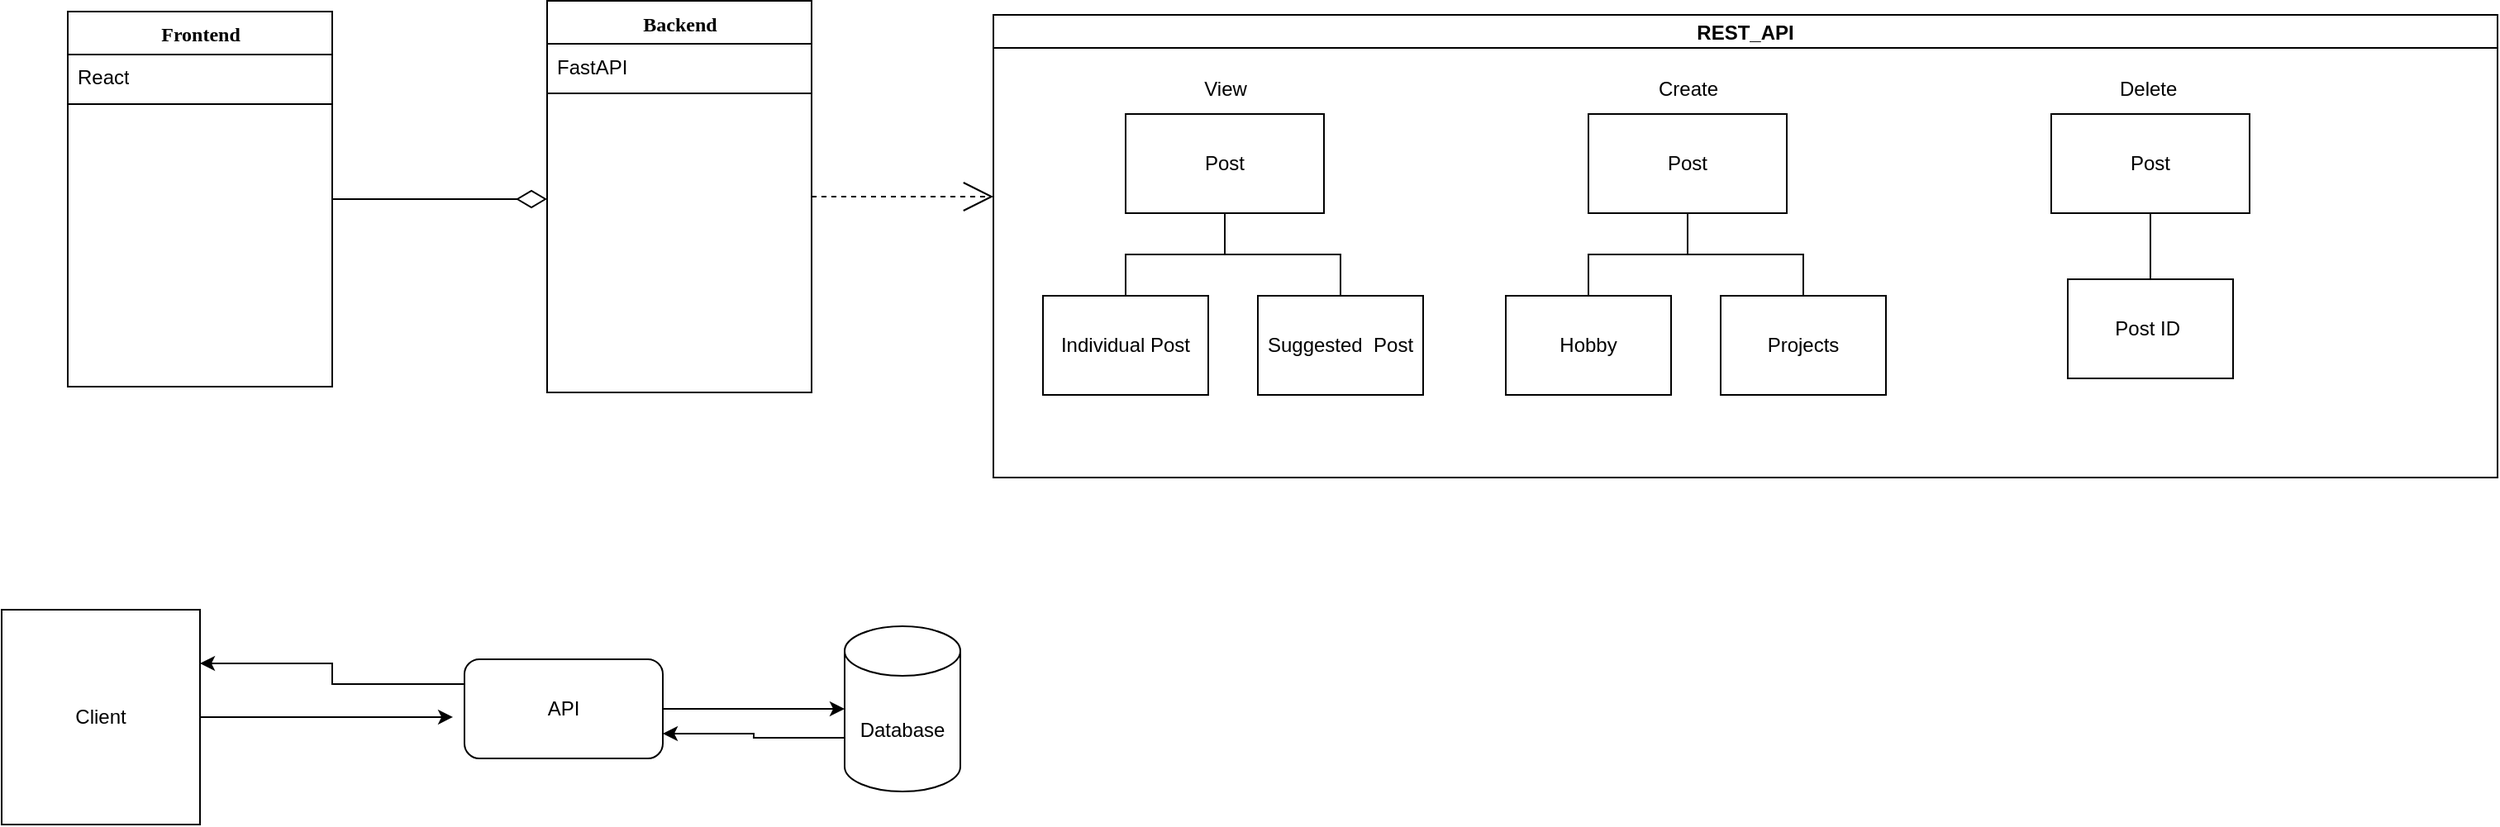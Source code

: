 <mxfile version="24.4.9" type="github">
  <diagram name="Page-1" id="9f46799a-70d6-7492-0946-bef42562c5a5">
    <mxGraphModel dx="2100" dy="1114" grid="1" gridSize="10" guides="1" tooltips="1" connect="1" arrows="1" fold="1" page="1" pageScale="1" pageWidth="1100" pageHeight="850" background="none" math="0" shadow="0">
      <root>
        <mxCell id="0" />
        <mxCell id="1" parent="0" />
        <mxCell id="78961159f06e98e8-17" value="Frontend" style="swimlane;html=1;fontStyle=1;align=center;verticalAlign=top;childLayout=stackLayout;horizontal=1;startSize=26;horizontalStack=0;resizeParent=1;resizeLast=0;collapsible=1;marginBottom=0;swimlaneFillColor=#ffffff;rounded=0;shadow=0;comic=0;labelBackgroundColor=none;strokeWidth=1;fillColor=none;fontFamily=Verdana;fontSize=12" parent="1" vertex="1">
          <mxGeometry x="70" y="108" width="160" height="227" as="geometry" />
        </mxCell>
        <mxCell id="78961159f06e98e8-21" value="React" style="text;html=1;strokeColor=none;fillColor=none;align=left;verticalAlign=top;spacingLeft=4;spacingRight=4;whiteSpace=wrap;overflow=hidden;rotatable=0;points=[[0,0.5],[1,0.5]];portConstraint=eastwest;" parent="78961159f06e98e8-17" vertex="1">
          <mxGeometry y="26" width="160" height="26" as="geometry" />
        </mxCell>
        <mxCell id="78961159f06e98e8-19" value="" style="line;html=1;strokeWidth=1;fillColor=none;align=left;verticalAlign=middle;spacingTop=-1;spacingLeft=3;spacingRight=3;rotatable=0;labelPosition=right;points=[];portConstraint=eastwest;" parent="78961159f06e98e8-17" vertex="1">
          <mxGeometry y="52" width="160" height="8" as="geometry" />
        </mxCell>
        <mxCell id="78961159f06e98e8-122" style="edgeStyle=elbowEdgeStyle;html=1;labelBackgroundColor=none;startFill=0;startSize=8;endArrow=open;endFill=0;endSize=16;fontFamily=Verdana;fontSize=12;elbow=vertical;dashed=1;" parent="1" source="78961159f06e98e8-30" edge="1">
          <mxGeometry relative="1" as="geometry">
            <mxPoint x="630" y="220.294" as="targetPoint" />
            <Array as="points">
              <mxPoint x="620" y="220" />
            </Array>
          </mxGeometry>
        </mxCell>
        <mxCell id="78961159f06e98e8-30" value="Backend" style="swimlane;html=1;fontStyle=1;align=center;verticalAlign=top;childLayout=stackLayout;horizontal=1;startSize=26;horizontalStack=0;resizeParent=1;resizeLast=0;collapsible=1;marginBottom=0;swimlaneFillColor=#ffffff;rounded=0;shadow=0;comic=0;labelBackgroundColor=none;strokeWidth=1;fillColor=none;fontFamily=Verdana;fontSize=12" parent="1" vertex="1">
          <mxGeometry x="360" y="101.5" width="160" height="237" as="geometry" />
        </mxCell>
        <mxCell id="78961159f06e98e8-31" value="FastAPI" style="text;html=1;strokeColor=none;fillColor=none;align=left;verticalAlign=top;spacingLeft=4;spacingRight=4;whiteSpace=wrap;overflow=hidden;rotatable=0;points=[[0,0.5],[1,0.5]];portConstraint=eastwest;" parent="78961159f06e98e8-30" vertex="1">
          <mxGeometry y="26" width="160" height="26" as="geometry" />
        </mxCell>
        <mxCell id="78961159f06e98e8-38" value="" style="line;html=1;strokeWidth=1;fillColor=none;align=left;verticalAlign=middle;spacingTop=-1;spacingLeft=3;spacingRight=3;rotatable=0;labelPosition=right;points=[];portConstraint=eastwest;" parent="78961159f06e98e8-30" vertex="1">
          <mxGeometry y="52" width="160" height="8" as="geometry" />
        </mxCell>
        <mxCell id="78961159f06e98e8-121" style="edgeStyle=elbowEdgeStyle;html=1;labelBackgroundColor=none;startFill=0;startSize=8;endArrow=diamondThin;endFill=0;endSize=16;fontFamily=Verdana;fontSize=12;elbow=vertical;" parent="1" source="78961159f06e98e8-17" target="78961159f06e98e8-30" edge="1">
          <mxGeometry relative="1" as="geometry">
            <mxPoint x="250" y="259.882" as="sourcePoint" />
          </mxGeometry>
        </mxCell>
        <mxCell id="jgwLFewghBxrBhf2A3Yx-13" style="edgeStyle=orthogonalEdgeStyle;rounded=0;orthogonalLoop=1;jettySize=auto;html=1;exitX=0;exitY=0;exitDx=0;exitDy=67.5;exitPerimeter=0;entryX=1;entryY=0.75;entryDx=0;entryDy=0;" edge="1" parent="1" source="jgwLFewghBxrBhf2A3Yx-2" target="jgwLFewghBxrBhf2A3Yx-4">
          <mxGeometry relative="1" as="geometry" />
        </mxCell>
        <mxCell id="jgwLFewghBxrBhf2A3Yx-2" value="Database" style="shape=cylinder3;whiteSpace=wrap;html=1;boundedLbl=1;backgroundOutline=1;size=15;" vertex="1" parent="1">
          <mxGeometry x="540" y="480" width="70" height="100" as="geometry" />
        </mxCell>
        <mxCell id="jgwLFewghBxrBhf2A3Yx-3" value="Client" style="rounded=0;whiteSpace=wrap;html=1;" vertex="1" parent="1">
          <mxGeometry x="30" y="470" width="120" height="130" as="geometry" />
        </mxCell>
        <mxCell id="jgwLFewghBxrBhf2A3Yx-11" style="edgeStyle=orthogonalEdgeStyle;rounded=0;orthogonalLoop=1;jettySize=auto;html=1;entryX=1;entryY=0.25;entryDx=0;entryDy=0;exitX=0;exitY=0.25;exitDx=0;exitDy=0;" edge="1" parent="1" source="jgwLFewghBxrBhf2A3Yx-4" target="jgwLFewghBxrBhf2A3Yx-3">
          <mxGeometry relative="1" as="geometry" />
        </mxCell>
        <mxCell id="jgwLFewghBxrBhf2A3Yx-4" value="API" style="rounded=1;whiteSpace=wrap;html=1;" vertex="1" parent="1">
          <mxGeometry x="310" y="500" width="120" height="60" as="geometry" />
        </mxCell>
        <mxCell id="jgwLFewghBxrBhf2A3Yx-6" style="edgeStyle=orthogonalEdgeStyle;rounded=0;orthogonalLoop=1;jettySize=auto;html=1;exitX=1;exitY=0.5;exitDx=0;exitDy=0;entryX=-0.058;entryY=0.583;entryDx=0;entryDy=0;entryPerimeter=0;" edge="1" parent="1" source="jgwLFewghBxrBhf2A3Yx-3" target="jgwLFewghBxrBhf2A3Yx-4">
          <mxGeometry relative="1" as="geometry" />
        </mxCell>
        <mxCell id="jgwLFewghBxrBhf2A3Yx-7" style="edgeStyle=orthogonalEdgeStyle;rounded=0;orthogonalLoop=1;jettySize=auto;html=1;entryX=0;entryY=0.5;entryDx=0;entryDy=0;entryPerimeter=0;" edge="1" parent="1" source="jgwLFewghBxrBhf2A3Yx-4" target="jgwLFewghBxrBhf2A3Yx-2">
          <mxGeometry relative="1" as="geometry" />
        </mxCell>
        <mxCell id="jgwLFewghBxrBhf2A3Yx-20" value="REST_API" style="swimlane;startSize=20;horizontal=1;containerType=tree;newEdgeStyle={&quot;edgeStyle&quot;:&quot;elbowEdgeStyle&quot;,&quot;startArrow&quot;:&quot;none&quot;,&quot;endArrow&quot;:&quot;none&quot;};" vertex="1" parent="1">
          <mxGeometry x="630" y="110" width="910" height="280" as="geometry" />
        </mxCell>
        <mxCell id="jgwLFewghBxrBhf2A3Yx-22" value="" style="edgeStyle=elbowEdgeStyle;elbow=vertical;sourcePerimeterSpacing=0;targetPerimeterSpacing=0;startArrow=none;endArrow=none;rounded=0;curved=0;" edge="1" parent="jgwLFewghBxrBhf2A3Yx-20" source="jgwLFewghBxrBhf2A3Yx-23" target="jgwLFewghBxrBhf2A3Yx-25">
          <mxGeometry relative="1" as="geometry" />
        </mxCell>
        <UserObject label="Post" treeRoot="1" id="jgwLFewghBxrBhf2A3Yx-23">
          <mxCell style="whiteSpace=wrap;html=1;align=center;treeFolding=1;treeMoving=1;newEdgeStyle={&quot;edgeStyle&quot;:&quot;elbowEdgeStyle&quot;,&quot;startArrow&quot;:&quot;none&quot;,&quot;endArrow&quot;:&quot;none&quot;};" vertex="1" parent="jgwLFewghBxrBhf2A3Yx-20">
            <mxGeometry x="80" y="60" width="120" height="60" as="geometry" />
          </mxCell>
        </UserObject>
        <mxCell id="jgwLFewghBxrBhf2A3Yx-25" value="Suggested&amp;nbsp; Post" style="whiteSpace=wrap;html=1;align=center;verticalAlign=middle;treeFolding=1;treeMoving=1;newEdgeStyle={&quot;edgeStyle&quot;:&quot;elbowEdgeStyle&quot;,&quot;startArrow&quot;:&quot;none&quot;,&quot;endArrow&quot;:&quot;none&quot;};" vertex="1" parent="jgwLFewghBxrBhf2A3Yx-20">
          <mxGeometry x="160" y="170" width="100" height="60" as="geometry" />
        </mxCell>
        <mxCell id="jgwLFewghBxrBhf2A3Yx-24" value="Individual Post" style="whiteSpace=wrap;html=1;align=center;verticalAlign=middle;treeFolding=1;treeMoving=1;newEdgeStyle={&quot;edgeStyle&quot;:&quot;elbowEdgeStyle&quot;,&quot;startArrow&quot;:&quot;none&quot;,&quot;endArrow&quot;:&quot;none&quot;};" vertex="1" parent="jgwLFewghBxrBhf2A3Yx-20">
          <mxGeometry x="30" y="170" width="100" height="60" as="geometry" />
        </mxCell>
        <mxCell id="jgwLFewghBxrBhf2A3Yx-21" value="" style="edgeStyle=elbowEdgeStyle;elbow=vertical;sourcePerimeterSpacing=0;targetPerimeterSpacing=0;startArrow=none;endArrow=none;rounded=0;curved=0;" edge="1" parent="jgwLFewghBxrBhf2A3Yx-20" source="jgwLFewghBxrBhf2A3Yx-23" target="jgwLFewghBxrBhf2A3Yx-24">
          <mxGeometry relative="1" as="geometry" />
        </mxCell>
        <mxCell id="jgwLFewghBxrBhf2A3Yx-28" value="View" style="text;html=1;align=center;verticalAlign=middle;resizable=0;points=[];autosize=1;strokeColor=none;fillColor=none;" vertex="1" parent="jgwLFewghBxrBhf2A3Yx-20">
          <mxGeometry x="115" y="30" width="50" height="30" as="geometry" />
        </mxCell>
        <mxCell id="jgwLFewghBxrBhf2A3Yx-29" value="Create" style="text;html=1;align=center;verticalAlign=middle;resizable=0;points=[];autosize=1;strokeColor=none;fillColor=none;" vertex="1" parent="jgwLFewghBxrBhf2A3Yx-20">
          <mxGeometry x="390" y="30" width="60" height="30" as="geometry" />
        </mxCell>
        <mxCell id="jgwLFewghBxrBhf2A3Yx-39" value="" style="edgeStyle=elbowEdgeStyle;elbow=vertical;sourcePerimeterSpacing=0;targetPerimeterSpacing=0;startArrow=none;endArrow=none;rounded=0;curved=0;" edge="1" parent="jgwLFewghBxrBhf2A3Yx-20" source="jgwLFewghBxrBhf2A3Yx-40" target="jgwLFewghBxrBhf2A3Yx-41">
          <mxGeometry relative="1" as="geometry" />
        </mxCell>
        <UserObject label="Post" treeRoot="1" id="jgwLFewghBxrBhf2A3Yx-40">
          <mxCell style="whiteSpace=wrap;html=1;align=center;treeFolding=1;treeMoving=1;newEdgeStyle={&quot;edgeStyle&quot;:&quot;elbowEdgeStyle&quot;,&quot;startArrow&quot;:&quot;none&quot;,&quot;endArrow&quot;:&quot;none&quot;};" vertex="1" parent="jgwLFewghBxrBhf2A3Yx-20">
            <mxGeometry x="360" y="60" width="120" height="60" as="geometry" />
          </mxCell>
        </UserObject>
        <mxCell id="jgwLFewghBxrBhf2A3Yx-41" value="Projects" style="whiteSpace=wrap;html=1;align=center;verticalAlign=middle;treeFolding=1;treeMoving=1;newEdgeStyle={&quot;edgeStyle&quot;:&quot;elbowEdgeStyle&quot;,&quot;startArrow&quot;:&quot;none&quot;,&quot;endArrow&quot;:&quot;none&quot;};" vertex="1" parent="jgwLFewghBxrBhf2A3Yx-20">
          <mxGeometry x="440" y="170" width="100" height="60" as="geometry" />
        </mxCell>
        <mxCell id="jgwLFewghBxrBhf2A3Yx-42" value="Hobby" style="whiteSpace=wrap;html=1;align=center;verticalAlign=middle;treeFolding=1;treeMoving=1;newEdgeStyle={&quot;edgeStyle&quot;:&quot;elbowEdgeStyle&quot;,&quot;startArrow&quot;:&quot;none&quot;,&quot;endArrow&quot;:&quot;none&quot;};" vertex="1" parent="jgwLFewghBxrBhf2A3Yx-20">
          <mxGeometry x="310" y="170" width="100" height="60" as="geometry" />
        </mxCell>
        <mxCell id="jgwLFewghBxrBhf2A3Yx-43" value="" style="edgeStyle=elbowEdgeStyle;elbow=vertical;sourcePerimeterSpacing=0;targetPerimeterSpacing=0;startArrow=none;endArrow=none;rounded=0;curved=0;" edge="1" parent="jgwLFewghBxrBhf2A3Yx-20" source="jgwLFewghBxrBhf2A3Yx-40" target="jgwLFewghBxrBhf2A3Yx-42">
          <mxGeometry relative="1" as="geometry" />
        </mxCell>
        <mxCell id="jgwLFewghBxrBhf2A3Yx-44" value="" style="edgeStyle=elbowEdgeStyle;elbow=vertical;sourcePerimeterSpacing=0;targetPerimeterSpacing=0;startArrow=none;endArrow=none;rounded=0;curved=0;" edge="1" parent="jgwLFewghBxrBhf2A3Yx-20" source="jgwLFewghBxrBhf2A3Yx-45" target="jgwLFewghBxrBhf2A3Yx-46">
          <mxGeometry relative="1" as="geometry" />
        </mxCell>
        <UserObject label="Post" treeRoot="1" id="jgwLFewghBxrBhf2A3Yx-45">
          <mxCell style="whiteSpace=wrap;html=1;align=center;treeFolding=1;treeMoving=1;newEdgeStyle={&quot;edgeStyle&quot;:&quot;elbowEdgeStyle&quot;,&quot;startArrow&quot;:&quot;none&quot;,&quot;endArrow&quot;:&quot;none&quot;};" vertex="1" parent="jgwLFewghBxrBhf2A3Yx-20">
            <mxGeometry x="640" y="60" width="120" height="60" as="geometry" />
          </mxCell>
        </UserObject>
        <mxCell id="jgwLFewghBxrBhf2A3Yx-46" value="Post ID&amp;nbsp;" style="whiteSpace=wrap;html=1;align=center;verticalAlign=middle;treeFolding=1;treeMoving=1;newEdgeStyle={&quot;edgeStyle&quot;:&quot;elbowEdgeStyle&quot;,&quot;startArrow&quot;:&quot;none&quot;,&quot;endArrow&quot;:&quot;none&quot;};" vertex="1" parent="jgwLFewghBxrBhf2A3Yx-20">
          <mxGeometry x="650" y="160" width="100" height="60" as="geometry" />
        </mxCell>
        <mxCell id="jgwLFewghBxrBhf2A3Yx-49" value="Delete&amp;nbsp;" style="text;html=1;align=center;verticalAlign=middle;resizable=0;points=[];autosize=1;strokeColor=none;fillColor=none;" vertex="1" parent="jgwLFewghBxrBhf2A3Yx-20">
          <mxGeometry x="670" y="30" width="60" height="30" as="geometry" />
        </mxCell>
      </root>
    </mxGraphModel>
  </diagram>
</mxfile>

